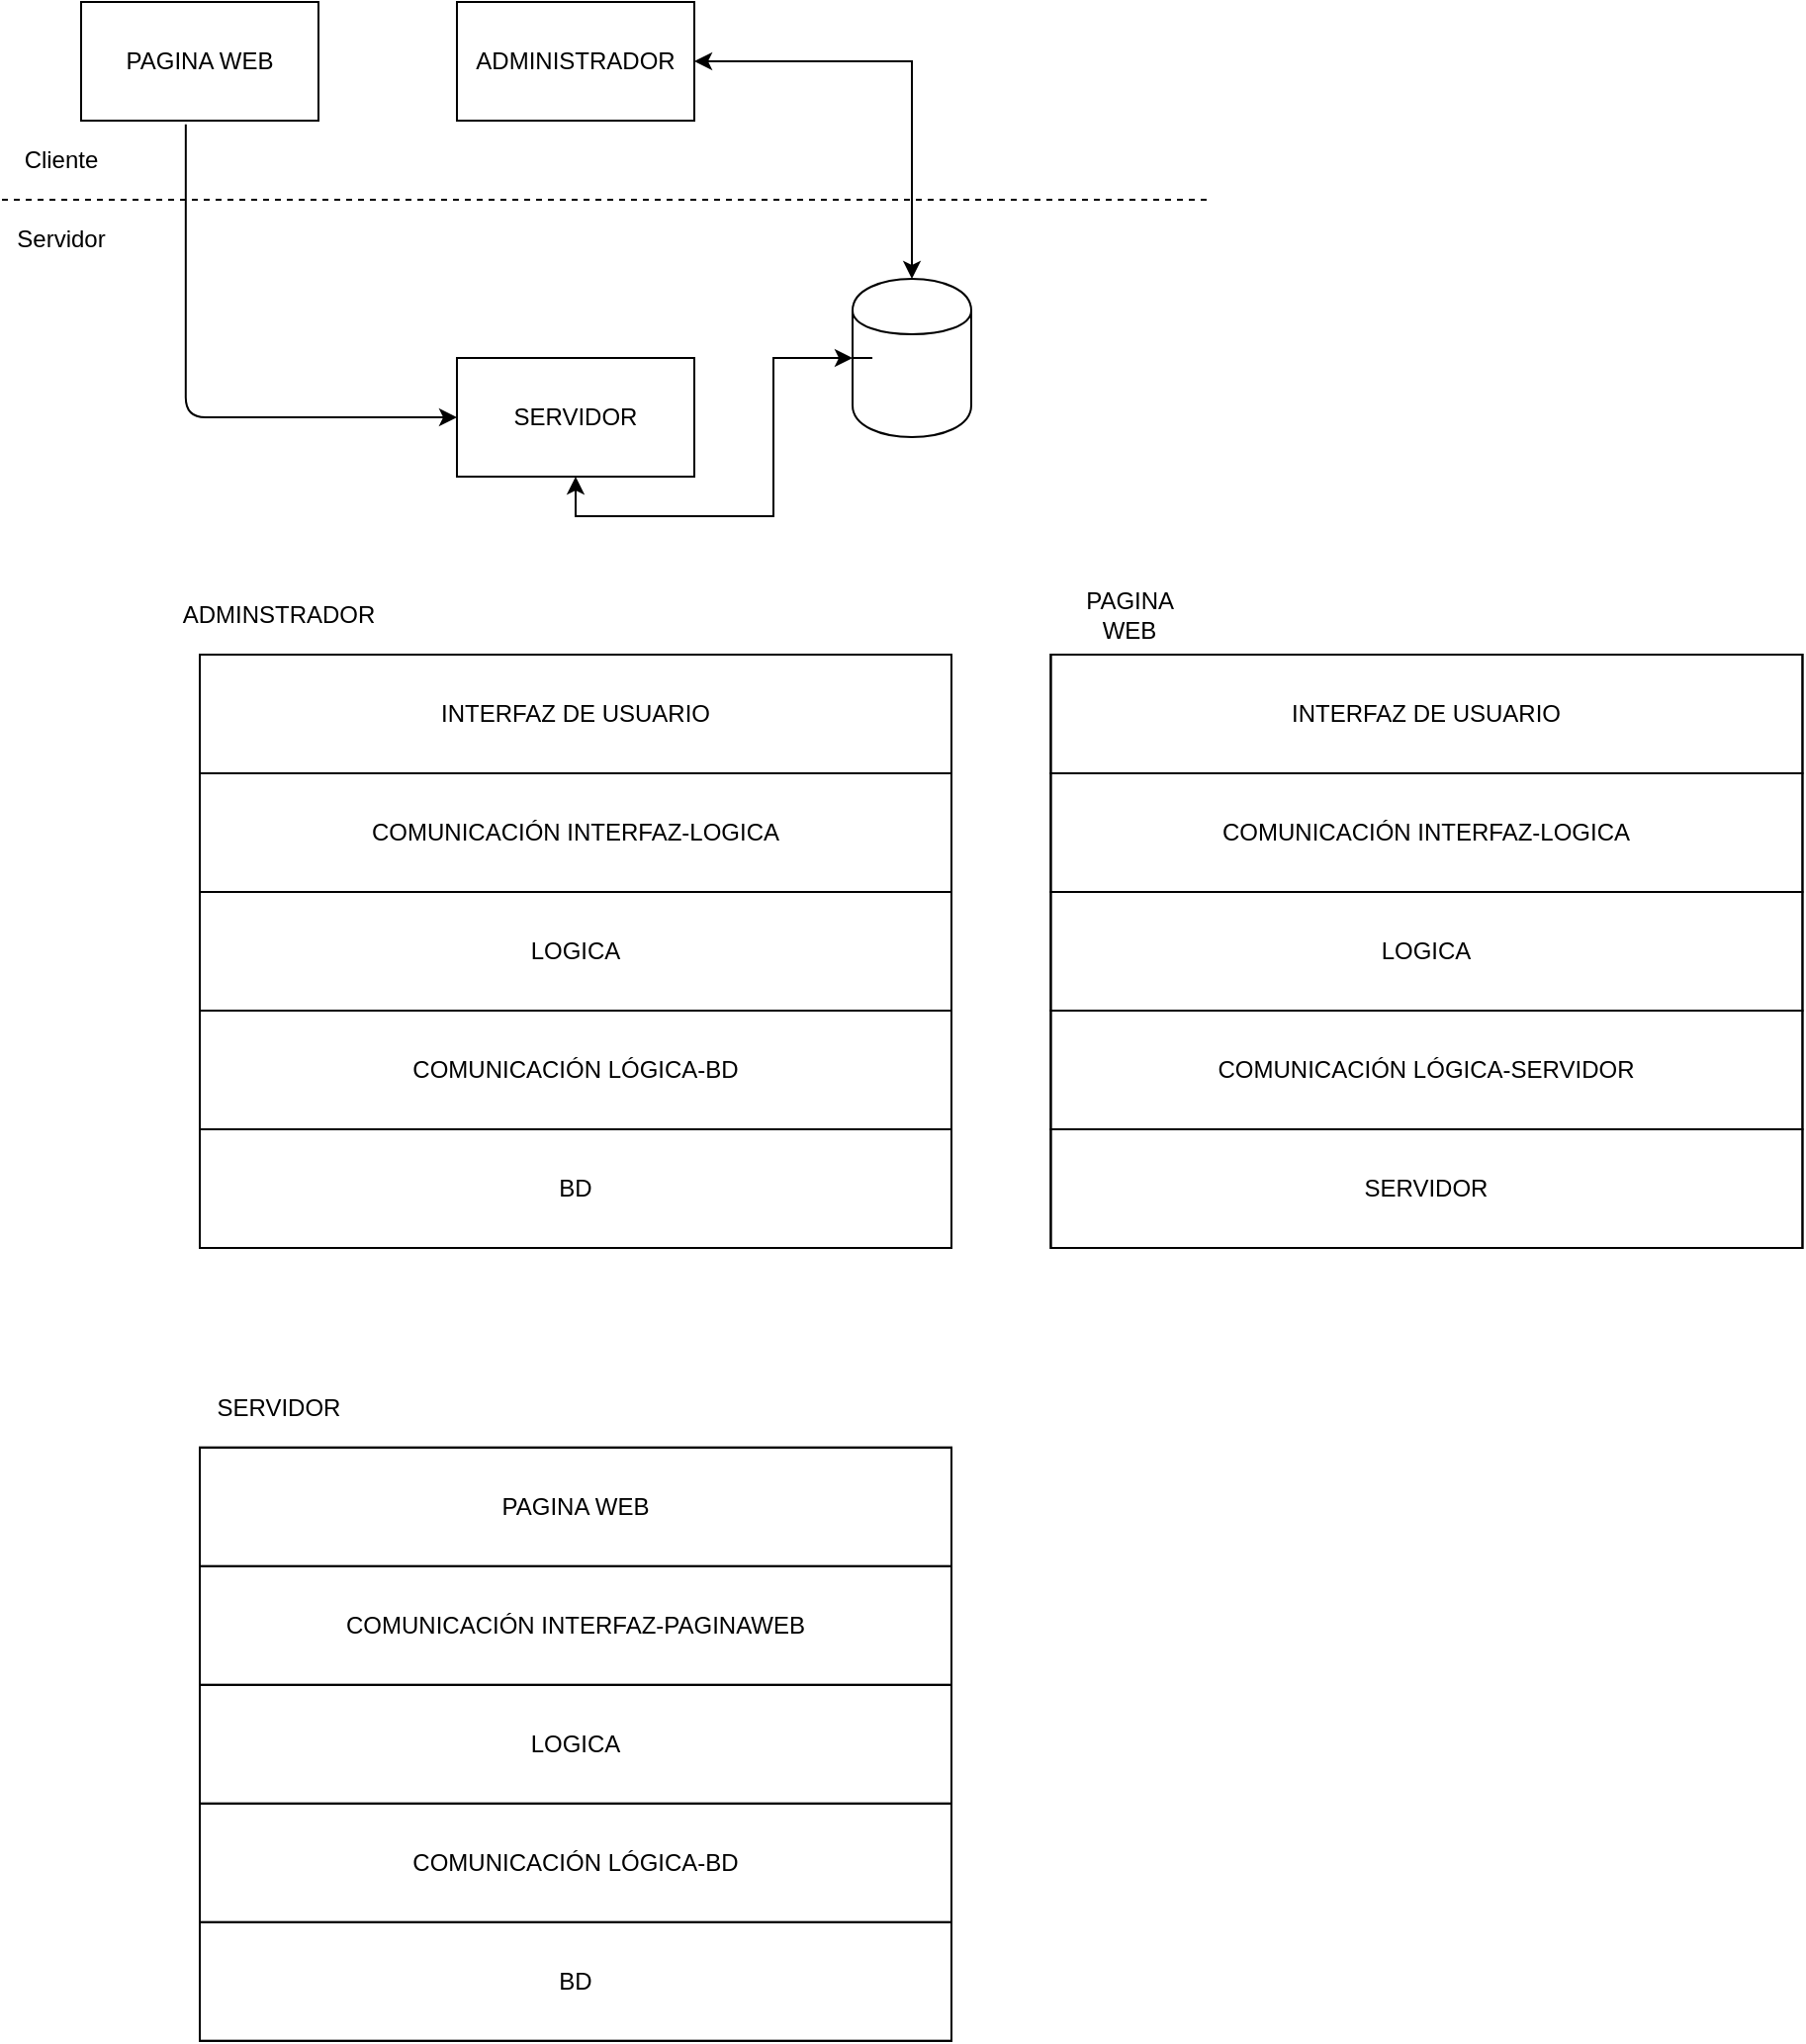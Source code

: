 <mxfile version="10.6.8" type="onedrive"><diagram id="H5cOdekbqbsQxHx6kxQg" name="Page-1"><mxGraphModel dx="716" dy="1628" grid="1" gridSize="10" guides="1" tooltips="1" connect="1" arrows="1" fold="1" page="1" pageScale="1" pageWidth="827" pageHeight="1169" math="0" shadow="0"><root><mxCell id="0"/><mxCell id="1" parent="0"/><mxCell id="3SmlojFVhDyhXo6yEldI-1" value="" style="shape=cylinder;whiteSpace=wrap;html=1;boundedLbl=1;backgroundOutline=1;" vertex="1" parent="1"><mxGeometry x="520" y="130" width="60" height="80" as="geometry"/></mxCell><mxCell id="3SmlojFVhDyhXo6yEldI-12" style="edgeStyle=orthogonalEdgeStyle;rounded=0;orthogonalLoop=1;jettySize=auto;html=1;exitX=0.5;exitY=1;exitDx=0;exitDy=0;endArrow=classic;endFill=1;startArrow=classic;startFill=1;" edge="1" parent="1" source="3SmlojFVhDyhXo6yEldI-2" target="3SmlojFVhDyhXo6yEldI-1"><mxGeometry relative="1" as="geometry"/></mxCell><mxCell id="3SmlojFVhDyhXo6yEldI-2" value="SERVIDOR" style="rounded=0;whiteSpace=wrap;html=1;" vertex="1" parent="1"><mxGeometry x="320" y="170" width="120" height="60" as="geometry"/></mxCell><mxCell id="3SmlojFVhDyhXo6yEldI-3" value="" style="endArrow=none;dashed=1;html=1;" edge="1" parent="1"><mxGeometry width="50" height="50" relative="1" as="geometry"><mxPoint x="90" y="90" as="sourcePoint"/><mxPoint x="700" y="90" as="targetPoint"/></mxGeometry></mxCell><mxCell id="3SmlojFVhDyhXo6yEldI-4" value="Servidor" style="text;html=1;strokeColor=none;fillColor=none;align=center;verticalAlign=middle;whiteSpace=wrap;rounded=0;" vertex="1" parent="1"><mxGeometry x="100" y="100" width="40" height="20" as="geometry"/></mxCell><mxCell id="3SmlojFVhDyhXo6yEldI-6" value="Cliente" style="text;html=1;strokeColor=none;fillColor=none;align=center;verticalAlign=middle;whiteSpace=wrap;rounded=0;" vertex="1" parent="1"><mxGeometry x="100" y="60" width="40" height="20" as="geometry"/></mxCell><mxCell id="3SmlojFVhDyhXo6yEldI-9" style="edgeStyle=orthogonalEdgeStyle;rounded=0;orthogonalLoop=1;jettySize=auto;html=1;endArrow=classic;endFill=1;startArrow=classic;startFill=1;" edge="1" parent="1" source="3SmlojFVhDyhXo6yEldI-7" target="3SmlojFVhDyhXo6yEldI-1"><mxGeometry relative="1" as="geometry"/></mxCell><mxCell id="3SmlojFVhDyhXo6yEldI-7" value="ADMINISTRADOR" style="rounded=0;whiteSpace=wrap;html=1;" vertex="1" parent="1"><mxGeometry x="320" y="-10" width="120" height="60" as="geometry"/></mxCell><mxCell id="3SmlojFVhDyhXo6yEldI-8" value="PAGINA WEB" style="rounded=0;whiteSpace=wrap;html=1;" vertex="1" parent="1"><mxGeometry x="130" y="-10" width="120" height="60" as="geometry"/></mxCell><mxCell id="3SmlojFVhDyhXo6yEldI-11" value="" style="endArrow=classic;html=1;exitX=0.441;exitY=1.032;exitDx=0;exitDy=0;exitPerimeter=0;entryX=0;entryY=0.5;entryDx=0;entryDy=0;edgeStyle=orthogonalEdgeStyle;endFill=1;startArrow=none;startFill=0;" edge="1" parent="1" source="3SmlojFVhDyhXo6yEldI-8" target="3SmlojFVhDyhXo6yEldI-2"><mxGeometry width="50" height="50" relative="1" as="geometry"><mxPoint x="180" y="220" as="sourcePoint"/><mxPoint x="230" y="170" as="targetPoint"/><Array as="points"><mxPoint x="183" y="200"/></Array></mxGeometry></mxCell><mxCell id="3SmlojFVhDyhXo6yEldI-13" style="edgeStyle=orthogonalEdgeStyle;rounded=0;orthogonalLoop=1;jettySize=auto;html=1;exitX=0;exitY=0.5;exitDx=0;exitDy=0;entryX=0.167;entryY=0.5;entryDx=0;entryDy=0;entryPerimeter=0;endArrow=none;endFill=0;" edge="1" parent="1" source="3SmlojFVhDyhXo6yEldI-1" target="3SmlojFVhDyhXo6yEldI-1"><mxGeometry relative="1" as="geometry"/></mxCell><mxCell id="3SmlojFVhDyhXo6yEldI-15" value="" style="rounded=0;whiteSpace=wrap;html=1;fillColor=none;" vertex="1" parent="1"><mxGeometry x="190" y="320" width="380" height="300" as="geometry"/></mxCell><mxCell id="3SmlojFVhDyhXo6yEldI-16" value="ADMINSTRADOR" style="text;html=1;strokeColor=none;fillColor=none;align=center;verticalAlign=middle;whiteSpace=wrap;rounded=0;" vertex="1" parent="1"><mxGeometry x="210" y="290" width="40" height="20" as="geometry"/></mxCell><mxCell id="3SmlojFVhDyhXo6yEldI-19" value="BD" style="rounded=0;whiteSpace=wrap;html=1;fillColor=none;" vertex="1" parent="1"><mxGeometry x="190" y="560" width="380" height="60" as="geometry"/></mxCell><mxCell id="3SmlojFVhDyhXo6yEldI-20" value="INTERFAZ DE USUARIO" style="rounded=0;whiteSpace=wrap;html=1;fillColor=none;" vertex="1" parent="1"><mxGeometry x="190" y="320" width="380" height="60" as="geometry"/></mxCell><mxCell id="3SmlojFVhDyhXo6yEldI-22" value="COMUNICACIÓN INTERFAZ-LOGICA" style="rounded=0;whiteSpace=wrap;html=1;fillColor=none;" vertex="1" parent="1"><mxGeometry x="190" y="380" width="380" height="60" as="geometry"/></mxCell><mxCell id="3SmlojFVhDyhXo6yEldI-23" value="LOGICA" style="rounded=0;whiteSpace=wrap;html=1;fillColor=none;" vertex="1" parent="1"><mxGeometry x="190" y="440" width="380" height="60" as="geometry"/></mxCell><mxCell id="3SmlojFVhDyhXo6yEldI-24" value="COMUNICACIÓN LÓGICA-BD" style="rounded=0;whiteSpace=wrap;html=1;fillColor=none;" vertex="1" parent="1"><mxGeometry x="190" y="500" width="380" height="60" as="geometry"/></mxCell><mxCell id="3SmlojFVhDyhXo6yEldI-25" value="" style="rounded=0;whiteSpace=wrap;html=1;fillColor=none;" vertex="1" parent="1"><mxGeometry x="620.227" y="320" width="380" height="300" as="geometry"/></mxCell><mxCell id="3SmlojFVhDyhXo6yEldI-26" value="PAGINA WEB" style="text;html=1;strokeColor=none;fillColor=none;align=center;verticalAlign=middle;whiteSpace=wrap;rounded=0;" vertex="1" parent="1"><mxGeometry x="640.227" y="290" width="40" height="20" as="geometry"/></mxCell><mxCell id="3SmlojFVhDyhXo6yEldI-27" value="SERVIDOR" style="rounded=0;whiteSpace=wrap;html=1;fillColor=none;" vertex="1" parent="1"><mxGeometry x="620.227" y="560" width="380" height="60" as="geometry"/></mxCell><mxCell id="3SmlojFVhDyhXo6yEldI-28" value="INTERFAZ DE USUARIO" style="rounded=0;whiteSpace=wrap;html=1;fillColor=none;" vertex="1" parent="1"><mxGeometry x="620.227" y="320" width="380" height="60" as="geometry"/></mxCell><mxCell id="3SmlojFVhDyhXo6yEldI-29" value="COMUNICACIÓN INTERFAZ-LOGICA" style="rounded=0;whiteSpace=wrap;html=1;fillColor=none;" vertex="1" parent="1"><mxGeometry x="620.227" y="380" width="380" height="60" as="geometry"/></mxCell><mxCell id="3SmlojFVhDyhXo6yEldI-30" value="LOGICA" style="rounded=0;whiteSpace=wrap;html=1;fillColor=none;" vertex="1" parent="1"><mxGeometry x="620.227" y="440" width="380" height="60" as="geometry"/></mxCell><mxCell id="3SmlojFVhDyhXo6yEldI-31" value="COMUNICACIÓN LÓGICA-SERVIDOR" style="rounded=0;whiteSpace=wrap;html=1;fillColor=none;" vertex="1" parent="1"><mxGeometry x="620.227" y="500" width="380" height="60" as="geometry"/></mxCell><mxCell id="3SmlojFVhDyhXo6yEldI-39" value="" style="rounded=0;whiteSpace=wrap;html=1;fillColor=none;" vertex="1" parent="1"><mxGeometry x="190" y="720.909" width="380" height="300" as="geometry"/></mxCell><mxCell id="3SmlojFVhDyhXo6yEldI-40" value="SERVIDOR" style="text;html=1;strokeColor=none;fillColor=none;align=center;verticalAlign=middle;whiteSpace=wrap;rounded=0;" vertex="1" parent="1"><mxGeometry x="210" y="690.909" width="40" height="20" as="geometry"/></mxCell><mxCell id="3SmlojFVhDyhXo6yEldI-41" value="BD" style="rounded=0;whiteSpace=wrap;html=1;fillColor=none;" vertex="1" parent="1"><mxGeometry x="190" y="960.909" width="380" height="60" as="geometry"/></mxCell><mxCell id="3SmlojFVhDyhXo6yEldI-42" value="PAGINA WEB" style="rounded=0;whiteSpace=wrap;html=1;fillColor=none;" vertex="1" parent="1"><mxGeometry x="190" y="720.909" width="380" height="60" as="geometry"/></mxCell><mxCell id="3SmlojFVhDyhXo6yEldI-43" value="COMUNICACIÓN INTERFAZ-PAGINAWEB" style="rounded=0;whiteSpace=wrap;html=1;fillColor=none;" vertex="1" parent="1"><mxGeometry x="190" y="780.909" width="380" height="60" as="geometry"/></mxCell><mxCell id="3SmlojFVhDyhXo6yEldI-44" value="LOGICA" style="rounded=0;whiteSpace=wrap;html=1;fillColor=none;" vertex="1" parent="1"><mxGeometry x="190" y="840.909" width="380" height="60" as="geometry"/></mxCell><mxCell id="3SmlojFVhDyhXo6yEldI-45" value="COMUNICACIÓN LÓGICA-BD" style="rounded=0;whiteSpace=wrap;html=1;fillColor=none;" vertex="1" parent="1"><mxGeometry x="190" y="900.909" width="380" height="60" as="geometry"/></mxCell></root></mxGraphModel></diagram></mxfile>